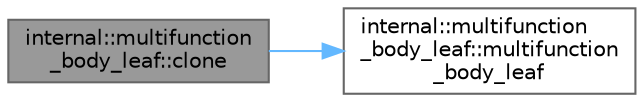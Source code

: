 digraph "internal::multifunction_body_leaf::clone"
{
 // LATEX_PDF_SIZE
  bgcolor="transparent";
  edge [fontname=Helvetica,fontsize=10,labelfontname=Helvetica,labelfontsize=10];
  node [fontname=Helvetica,fontsize=10,shape=box,height=0.2,width=0.4];
  rankdir="LR";
  Node1 [id="Node000001",label="internal::multifunction\l_body_leaf::clone",height=0.2,width=0.4,color="gray40", fillcolor="grey60", style="filled", fontcolor="black",tooltip=" "];
  Node1 -> Node2 [id="edge1_Node000001_Node000002",color="steelblue1",style="solid",tooltip=" "];
  Node2 [id="Node000002",label="internal::multifunction\l_body_leaf::multifunction\l_body_leaf",height=0.2,width=0.4,color="grey40", fillcolor="white", style="filled",URL="$classinternal_1_1multifunction__body__leaf.html#ae3db099ec10d330d80a0e49781a0eaca",tooltip=" "];
}
